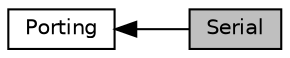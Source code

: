 digraph "Serial"
{
  edge [fontname="Helvetica",fontsize="10",labelfontname="Helvetica",labelfontsize="10"];
  node [fontname="Helvetica",fontsize="10",shape=record];
  rankdir=LR;
  Node0 [label="Serial",height=0.2,width=0.4,color="black", fillcolor="grey75", style="filled", fontcolor="black"];
  Node1 [label="Porting",height=0.2,width=0.4,color="black", fillcolor="white", style="filled",URL="$group__port.html",tooltip="Porting layer. "];
  Node1->Node0 [shape=plaintext, dir="back", style="solid"];
}
